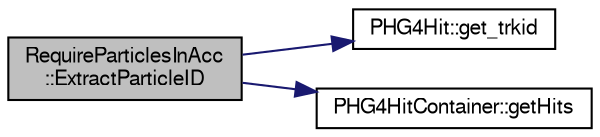 digraph "RequireParticlesInAcc::ExtractParticleID"
{
  bgcolor="transparent";
  edge [fontname="FreeSans",fontsize="10",labelfontname="FreeSans",labelfontsize="10"];
  node [fontname="FreeSans",fontsize="10",shape=record];
  rankdir="LR";
  Node1 [label="RequireParticlesInAcc\l::ExtractParticleID",height=0.2,width=0.4,color="black", fillcolor="grey75", style="filled" fontcolor="black"];
  Node1 -> Node2 [color="midnightblue",fontsize="10",style="solid",fontname="FreeSans"];
  Node2 [label="PHG4Hit::get_trkid",height=0.2,width=0.4,color="black",URL="$d3/d9e/classPHG4Hit.html#ac19cdd97dbd9b8154b8012ec0de01f76"];
  Node1 -> Node3 [color="midnightblue",fontsize="10",style="solid",fontname="FreeSans"];
  Node3 [label="PHG4HitContainer::getHits",height=0.2,width=0.4,color="black",URL="$d4/d30/classPHG4HitContainer.html#aec01041c4b9347f93832704e142b2439",tooltip="return all hits matching a given detid "];
}
